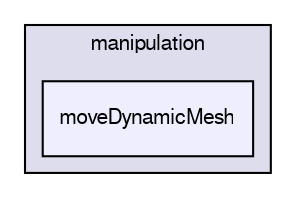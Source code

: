 digraph "applications/utilities/mesh/manipulation/moveDynamicMesh" {
  bgcolor=transparent;
  compound=true
  node [ fontsize="10", fontname="FreeSans"];
  edge [ labelfontsize="10", labelfontname="FreeSans"];
  subgraph clusterdir_15449a1ef4a09517cc5e2efa6b11565e {
    graph [ bgcolor="#ddddee", pencolor="black", label="manipulation" fontname="FreeSans", fontsize="10", URL="dir_15449a1ef4a09517cc5e2efa6b11565e.html"]
  dir_db65e5d3be25a80ad7c224a72f1f73bc [shape=box, label="moveDynamicMesh", style="filled", fillcolor="#eeeeff", pencolor="black", URL="dir_db65e5d3be25a80ad7c224a72f1f73bc.html"];
  }
}
